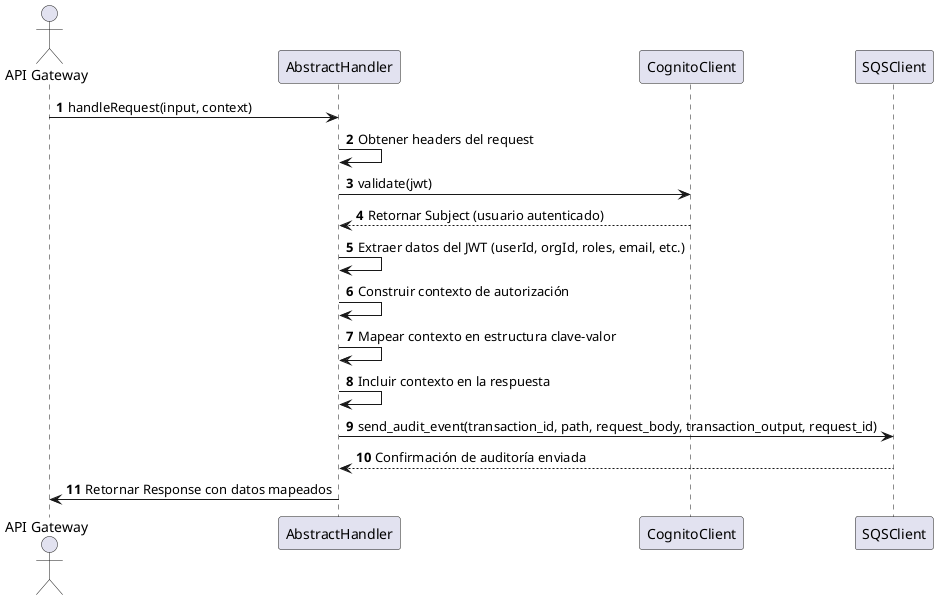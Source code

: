 @startuml
autonumber

actor "API Gateway" as API
participant "AbstractHandler" as Handler
participant "CognitoClient" as Cognito
participant "SQSClient" as SQS 

API -> Handler: handleRequest(input, context)
Handler -> Handler: Obtener headers del request
Handler -> Cognito: validate(jwt)
Cognito --> Handler: Retornar Subject (usuario autenticado)

Handler -> Handler: Extraer datos del JWT (userId, orgId, roles, email, etc.)
Handler -> Handler: Construir contexto de autorización
Handler -> Handler: Mapear contexto en estructura clave-valor
Handler -> Handler: Incluir contexto en la respuesta

Handler -> SQS: send_audit_event(transaction_id, path, request_body, transaction_output, request_id)
SQS --> Handler: Confirmación de auditoría enviada

Handler -> API: Retornar Response con datos mapeados
@enduml